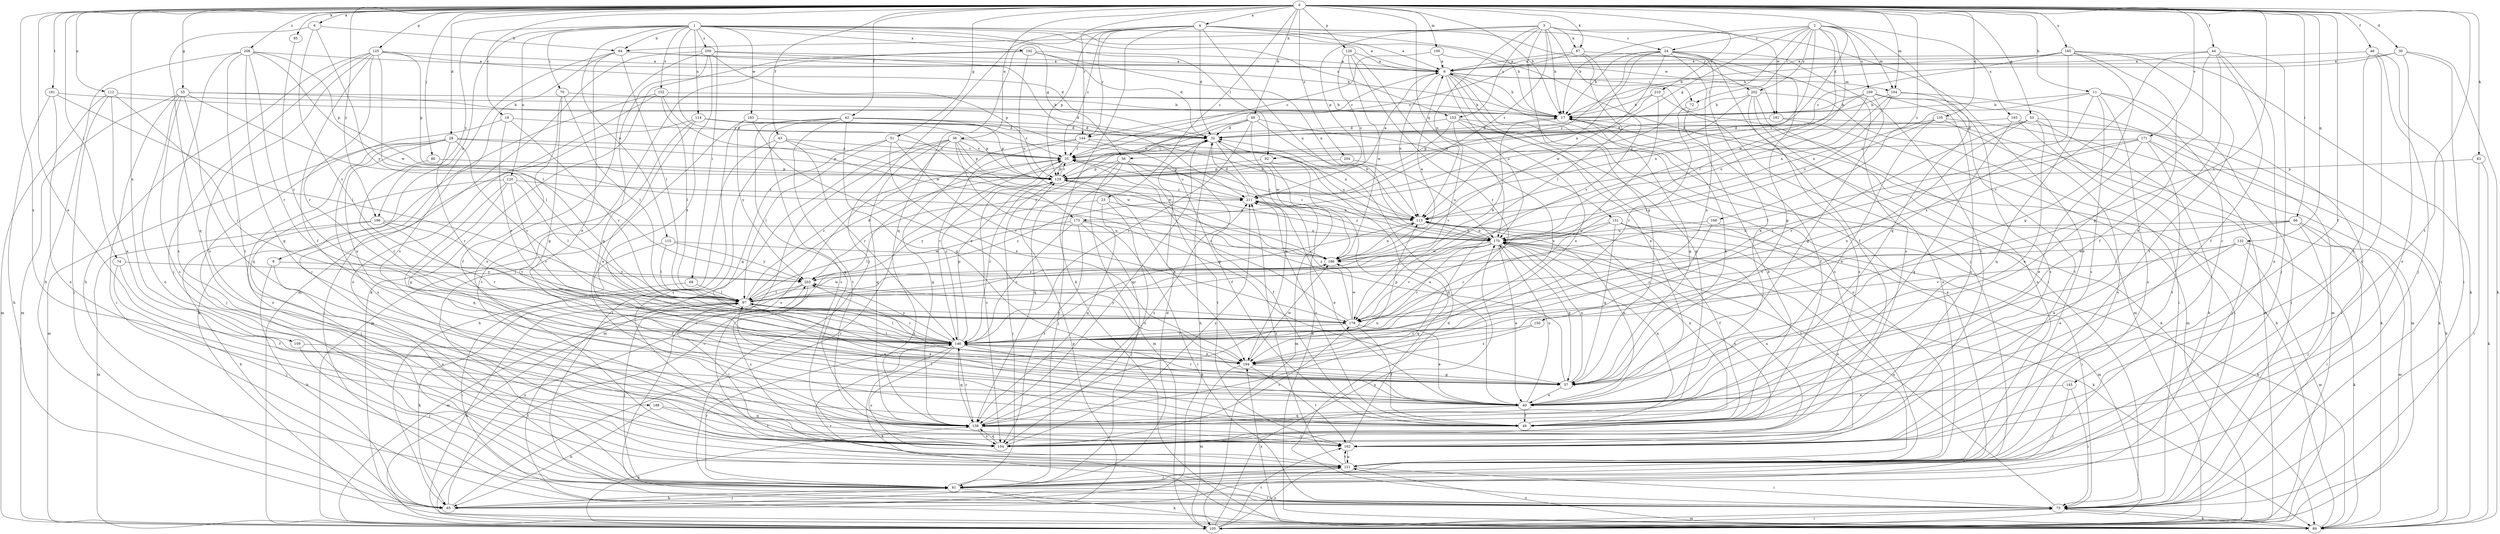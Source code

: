 strict digraph  {
0;
1;
2;
3;
4;
6;
8;
9;
11;
17;
19;
23;
24;
25;
28;
30;
32;
36;
40;
42;
43;
44;
46;
49;
51;
53;
55;
56;
57;
60;
64;
65;
66;
68;
70;
72;
73;
74;
80;
81;
83;
85;
87;
89;
92;
97;
100;
104;
105;
109;
112;
113;
114;
115;
120;
121;
125;
126;
129;
131;
132;
135;
138;
144;
145;
146;
150;
152;
153;
154;
161;
162;
165;
168;
169;
170;
171;
175;
178;
181;
183;
186;
188;
192;
193;
194;
196;
202;
203;
204;
208;
209;
210;
211;
0 -> 4  [label=a];
0 -> 6  [label=a];
0 -> 11  [label=b];
0 -> 17  [label=b];
0 -> 19  [label=c];
0 -> 23  [label=c];
0 -> 28  [label=d];
0 -> 30  [label=d];
0 -> 32  [label=d];
0 -> 36  [label=e];
0 -> 40  [label=e];
0 -> 42  [label=f];
0 -> 43  [label=f];
0 -> 44  [label=f];
0 -> 46  [label=f];
0 -> 49  [label=f];
0 -> 51  [label=g];
0 -> 53  [label=g];
0 -> 55  [label=g];
0 -> 60  [label=h];
0 -> 66  [label=i];
0 -> 74  [label=j];
0 -> 80  [label=j];
0 -> 83  [label=k];
0 -> 85  [label=k];
0 -> 87  [label=k];
0 -> 100  [label=m];
0 -> 104  [label=m];
0 -> 109  [label=n];
0 -> 112  [label=n];
0 -> 125  [label=p];
0 -> 126  [label=p];
0 -> 131  [label=q];
0 -> 132  [label=q];
0 -> 135  [label=q];
0 -> 144  [label=r];
0 -> 150  [label=s];
0 -> 161  [label=t];
0 -> 162  [label=t];
0 -> 165  [label=u];
0 -> 168  [label=u];
0 -> 171  [label=v];
0 -> 181  [label=w];
0 -> 188  [label=x];
0 -> 196  [label=y];
0 -> 204  [label=z];
0 -> 208  [label=z];
1 -> 8  [label=a];
1 -> 9  [label=a];
1 -> 56  [label=g];
1 -> 64  [label=h];
1 -> 68  [label=i];
1 -> 70  [label=i];
1 -> 92  [label=l];
1 -> 114  [label=o];
1 -> 115  [label=o];
1 -> 120  [label=o];
1 -> 152  [label=s];
1 -> 153  [label=s];
1 -> 175  [label=v];
1 -> 181  [label=w];
1 -> 183  [label=w];
1 -> 192  [label=x];
1 -> 196  [label=y];
1 -> 209  [label=z];
2 -> 17  [label=b];
2 -> 24  [label=c];
2 -> 56  [label=g];
2 -> 72  [label=i];
2 -> 92  [label=l];
2 -> 97  [label=l];
2 -> 104  [label=m];
2 -> 138  [label=q];
2 -> 169  [label=u];
2 -> 175  [label=v];
2 -> 186  [label=w];
2 -> 193  [label=x];
2 -> 202  [label=y];
3 -> 17  [label=b];
3 -> 57  [label=g];
3 -> 64  [label=h];
3 -> 81  [label=j];
3 -> 87  [label=k];
3 -> 113  [label=n];
3 -> 121  [label=o];
3 -> 129  [label=p];
3 -> 153  [label=s];
3 -> 210  [label=z];
3 -> 211  [label=z];
4 -> 9  [label=a];
4 -> 17  [label=b];
4 -> 24  [label=c];
4 -> 25  [label=c];
4 -> 32  [label=d];
4 -> 81  [label=j];
4 -> 89  [label=k];
4 -> 129  [label=p];
4 -> 138  [label=q];
4 -> 144  [label=r];
4 -> 170  [label=u];
4 -> 202  [label=y];
6 -> 64  [label=h];
6 -> 138  [label=q];
6 -> 178  [label=v];
6 -> 203  [label=y];
8 -> 65  [label=h];
8 -> 121  [label=o];
8 -> 203  [label=y];
9 -> 17  [label=b];
9 -> 40  [label=e];
9 -> 72  [label=i];
9 -> 104  [label=m];
9 -> 113  [label=n];
9 -> 121  [label=o];
9 -> 138  [label=q];
9 -> 144  [label=r];
9 -> 170  [label=u];
11 -> 17  [label=b];
11 -> 73  [label=i];
11 -> 113  [label=n];
11 -> 121  [label=o];
11 -> 138  [label=q];
11 -> 145  [label=r];
11 -> 154  [label=s];
17 -> 32  [label=d];
17 -> 57  [label=g];
19 -> 32  [label=d];
19 -> 81  [label=j];
19 -> 146  [label=r];
19 -> 178  [label=v];
23 -> 113  [label=n];
23 -> 138  [label=q];
23 -> 154  [label=s];
23 -> 203  [label=y];
24 -> 9  [label=a];
24 -> 17  [label=b];
24 -> 40  [label=e];
24 -> 49  [label=f];
24 -> 113  [label=n];
24 -> 154  [label=s];
24 -> 162  [label=t];
24 -> 186  [label=w];
24 -> 194  [label=x];
24 -> 211  [label=z];
25 -> 129  [label=p];
25 -> 154  [label=s];
28 -> 25  [label=c];
28 -> 105  [label=m];
28 -> 121  [label=o];
28 -> 129  [label=p];
28 -> 146  [label=r];
28 -> 154  [label=s];
28 -> 178  [label=v];
28 -> 194  [label=x];
30 -> 9  [label=a];
30 -> 17  [label=b];
30 -> 73  [label=i];
30 -> 89  [label=k];
30 -> 121  [label=o];
32 -> 25  [label=c];
32 -> 65  [label=h];
32 -> 89  [label=k];
32 -> 138  [label=q];
32 -> 194  [label=x];
36 -> 25  [label=c];
36 -> 57  [label=g];
36 -> 73  [label=i];
36 -> 105  [label=m];
36 -> 113  [label=n];
36 -> 121  [label=o];
36 -> 129  [label=p];
36 -> 138  [label=q];
36 -> 186  [label=w];
40 -> 49  [label=f];
40 -> 113  [label=n];
40 -> 138  [label=q];
40 -> 146  [label=r];
40 -> 170  [label=u];
42 -> 32  [label=d];
42 -> 57  [label=g];
42 -> 113  [label=n];
42 -> 129  [label=p];
42 -> 138  [label=q];
42 -> 154  [label=s];
42 -> 162  [label=t];
42 -> 203  [label=y];
43 -> 25  [label=c];
43 -> 65  [label=h];
43 -> 146  [label=r];
43 -> 154  [label=s];
43 -> 186  [label=w];
44 -> 9  [label=a];
44 -> 40  [label=e];
44 -> 49  [label=f];
44 -> 57  [label=g];
44 -> 81  [label=j];
44 -> 121  [label=o];
44 -> 178  [label=v];
46 -> 9  [label=a];
46 -> 73  [label=i];
46 -> 81  [label=j];
46 -> 121  [label=o];
46 -> 162  [label=t];
49 -> 17  [label=b];
49 -> 97  [label=l];
49 -> 113  [label=n];
49 -> 170  [label=u];
49 -> 211  [label=z];
51 -> 25  [label=c];
51 -> 57  [label=g];
51 -> 97  [label=l];
51 -> 178  [label=v];
51 -> 194  [label=x];
53 -> 32  [label=d];
53 -> 40  [label=e];
53 -> 65  [label=h];
53 -> 73  [label=i];
53 -> 146  [label=r];
53 -> 194  [label=x];
55 -> 17  [label=b];
55 -> 32  [label=d];
55 -> 73  [label=i];
55 -> 97  [label=l];
55 -> 105  [label=m];
55 -> 121  [label=o];
55 -> 138  [label=q];
55 -> 154  [label=s];
56 -> 49  [label=f];
56 -> 81  [label=j];
56 -> 105  [label=m];
56 -> 129  [label=p];
56 -> 138  [label=q];
56 -> 162  [label=t];
57 -> 17  [label=b];
57 -> 40  [label=e];
57 -> 129  [label=p];
57 -> 146  [label=r];
57 -> 170  [label=u];
57 -> 203  [label=y];
60 -> 32  [label=d];
60 -> 113  [label=n];
60 -> 129  [label=p];
60 -> 146  [label=r];
60 -> 186  [label=w];
60 -> 194  [label=x];
60 -> 203  [label=y];
64 -> 9  [label=a];
64 -> 17  [label=b];
64 -> 40  [label=e];
64 -> 81  [label=j];
64 -> 97  [label=l];
64 -> 154  [label=s];
65 -> 9  [label=a];
65 -> 25  [label=c];
65 -> 81  [label=j];
65 -> 129  [label=p];
65 -> 203  [label=y];
66 -> 40  [label=e];
66 -> 73  [label=i];
66 -> 81  [label=j];
66 -> 105  [label=m];
66 -> 170  [label=u];
66 -> 178  [label=v];
68 -> 73  [label=i];
68 -> 97  [label=l];
70 -> 17  [label=b];
70 -> 49  [label=f];
70 -> 57  [label=g];
70 -> 97  [label=l];
72 -> 49  [label=f];
72 -> 146  [label=r];
73 -> 32  [label=d];
73 -> 89  [label=k];
73 -> 105  [label=m];
73 -> 146  [label=r];
73 -> 170  [label=u];
74 -> 49  [label=f];
74 -> 81  [label=j];
74 -> 203  [label=y];
80 -> 129  [label=p];
80 -> 146  [label=r];
81 -> 32  [label=d];
81 -> 65  [label=h];
81 -> 73  [label=i];
81 -> 89  [label=k];
81 -> 146  [label=r];
83 -> 73  [label=i];
83 -> 89  [label=k];
83 -> 129  [label=p];
85 -> 146  [label=r];
87 -> 9  [label=a];
87 -> 25  [label=c];
87 -> 57  [label=g];
87 -> 97  [label=l];
87 -> 178  [label=v];
89 -> 17  [label=b];
89 -> 73  [label=i];
89 -> 97  [label=l];
89 -> 121  [label=o];
89 -> 194  [label=x];
92 -> 40  [label=e];
92 -> 105  [label=m];
92 -> 129  [label=p];
97 -> 17  [label=b];
97 -> 25  [label=c];
97 -> 32  [label=d];
97 -> 40  [label=e];
97 -> 65  [label=h];
97 -> 81  [label=j];
97 -> 89  [label=k];
97 -> 146  [label=r];
97 -> 178  [label=v];
97 -> 186  [label=w];
100 -> 9  [label=a];
100 -> 25  [label=c];
100 -> 73  [label=i];
104 -> 17  [label=b];
104 -> 105  [label=m];
104 -> 113  [label=n];
104 -> 154  [label=s];
104 -> 170  [label=u];
105 -> 25  [label=c];
105 -> 73  [label=i];
105 -> 121  [label=o];
105 -> 138  [label=q];
105 -> 162  [label=t];
105 -> 170  [label=u];
109 -> 81  [label=j];
109 -> 194  [label=x];
112 -> 17  [label=b];
112 -> 40  [label=e];
112 -> 81  [label=j];
112 -> 105  [label=m];
112 -> 146  [label=r];
113 -> 25  [label=c];
113 -> 146  [label=r];
113 -> 162  [label=t];
113 -> 170  [label=u];
114 -> 25  [label=c];
114 -> 32  [label=d];
114 -> 40  [label=e];
114 -> 73  [label=i];
114 -> 129  [label=p];
114 -> 162  [label=t];
115 -> 49  [label=f];
115 -> 97  [label=l];
115 -> 186  [label=w];
115 -> 203  [label=y];
120 -> 57  [label=g];
120 -> 81  [label=j];
120 -> 97  [label=l];
120 -> 138  [label=q];
120 -> 146  [label=r];
120 -> 211  [label=z];
121 -> 73  [label=i];
121 -> 81  [label=j];
121 -> 162  [label=t];
121 -> 170  [label=u];
121 -> 211  [label=z];
125 -> 9  [label=a];
125 -> 32  [label=d];
125 -> 49  [label=f];
125 -> 65  [label=h];
125 -> 81  [label=j];
125 -> 97  [label=l];
125 -> 129  [label=p];
125 -> 146  [label=r];
125 -> 154  [label=s];
126 -> 9  [label=a];
126 -> 146  [label=r];
126 -> 170  [label=u];
126 -> 186  [label=w];
126 -> 211  [label=z];
129 -> 9  [label=a];
129 -> 25  [label=c];
129 -> 81  [label=j];
129 -> 146  [label=r];
129 -> 194  [label=x];
129 -> 211  [label=z];
131 -> 49  [label=f];
131 -> 57  [label=g];
131 -> 73  [label=i];
131 -> 105  [label=m];
131 -> 146  [label=r];
131 -> 170  [label=u];
132 -> 40  [label=e];
132 -> 89  [label=k];
132 -> 105  [label=m];
132 -> 178  [label=v];
132 -> 186  [label=w];
135 -> 32  [label=d];
135 -> 40  [label=e];
135 -> 97  [label=l];
135 -> 105  [label=m];
135 -> 121  [label=o];
138 -> 113  [label=n];
138 -> 146  [label=r];
138 -> 154  [label=s];
138 -> 162  [label=t];
138 -> 211  [label=z];
144 -> 25  [label=c];
144 -> 49  [label=f];
144 -> 138  [label=q];
144 -> 146  [label=r];
144 -> 170  [label=u];
145 -> 40  [label=e];
145 -> 73  [label=i];
145 -> 81  [label=j];
146 -> 25  [label=c];
146 -> 40  [label=e];
146 -> 89  [label=k];
146 -> 97  [label=l];
146 -> 121  [label=o];
146 -> 129  [label=p];
146 -> 138  [label=q];
146 -> 194  [label=x];
146 -> 203  [label=y];
150 -> 146  [label=r];
150 -> 194  [label=x];
152 -> 17  [label=b];
152 -> 89  [label=k];
152 -> 97  [label=l];
152 -> 121  [label=o];
152 -> 186  [label=w];
153 -> 32  [label=d];
153 -> 89  [label=k];
153 -> 121  [label=o];
153 -> 129  [label=p];
153 -> 178  [label=v];
153 -> 194  [label=x];
154 -> 97  [label=l];
154 -> 138  [label=q];
154 -> 170  [label=u];
154 -> 178  [label=v];
154 -> 211  [label=z];
161 -> 17  [label=b];
161 -> 65  [label=h];
161 -> 97  [label=l];
161 -> 121  [label=o];
162 -> 32  [label=d];
162 -> 121  [label=o];
165 -> 9  [label=a];
165 -> 17  [label=b];
165 -> 25  [label=c];
165 -> 49  [label=f];
165 -> 57  [label=g];
165 -> 89  [label=k];
165 -> 162  [label=t];
165 -> 194  [label=x];
168 -> 89  [label=k];
168 -> 146  [label=r];
168 -> 170  [label=u];
169 -> 17  [label=b];
169 -> 57  [label=g];
169 -> 105  [label=m];
169 -> 113  [label=n];
169 -> 154  [label=s];
169 -> 162  [label=t];
169 -> 170  [label=u];
170 -> 25  [label=c];
170 -> 40  [label=e];
170 -> 57  [label=g];
170 -> 89  [label=k];
170 -> 113  [label=n];
170 -> 138  [label=q];
170 -> 146  [label=r];
170 -> 154  [label=s];
170 -> 178  [label=v];
170 -> 186  [label=w];
170 -> 211  [label=z];
171 -> 25  [label=c];
171 -> 40  [label=e];
171 -> 81  [label=j];
171 -> 89  [label=k];
171 -> 97  [label=l];
171 -> 162  [label=t];
171 -> 178  [label=v];
175 -> 73  [label=i];
175 -> 81  [label=j];
175 -> 97  [label=l];
175 -> 146  [label=r];
175 -> 154  [label=s];
175 -> 170  [label=u];
178 -> 25  [label=c];
178 -> 40  [label=e];
178 -> 49  [label=f];
178 -> 146  [label=r];
178 -> 186  [label=w];
178 -> 203  [label=y];
178 -> 211  [label=z];
181 -> 32  [label=d];
181 -> 89  [label=k];
181 -> 105  [label=m];
183 -> 32  [label=d];
183 -> 73  [label=i];
183 -> 105  [label=m];
183 -> 194  [label=x];
186 -> 9  [label=a];
186 -> 113  [label=n];
186 -> 203  [label=y];
188 -> 65  [label=h];
188 -> 138  [label=q];
188 -> 162  [label=t];
192 -> 9  [label=a];
192 -> 32  [label=d];
192 -> 81  [label=j];
192 -> 89  [label=k];
192 -> 113  [label=n];
192 -> 170  [label=u];
193 -> 32  [label=d];
193 -> 73  [label=i];
193 -> 89  [label=k];
193 -> 138  [label=q];
194 -> 57  [label=g];
194 -> 97  [label=l];
194 -> 105  [label=m];
194 -> 162  [label=t];
194 -> 186  [label=w];
196 -> 65  [label=h];
196 -> 105  [label=m];
196 -> 146  [label=r];
196 -> 170  [label=u];
196 -> 178  [label=v];
202 -> 17  [label=b];
202 -> 73  [label=i];
202 -> 105  [label=m];
202 -> 121  [label=o];
202 -> 154  [label=s];
202 -> 211  [label=z];
203 -> 97  [label=l];
203 -> 105  [label=m];
203 -> 154  [label=s];
203 -> 211  [label=z];
204 -> 129  [label=p];
204 -> 170  [label=u];
208 -> 9  [label=a];
208 -> 65  [label=h];
208 -> 129  [label=p];
208 -> 138  [label=q];
208 -> 146  [label=r];
208 -> 154  [label=s];
208 -> 162  [label=t];
208 -> 186  [label=w];
209 -> 9  [label=a];
209 -> 105  [label=m];
209 -> 121  [label=o];
209 -> 129  [label=p];
209 -> 138  [label=q];
209 -> 194  [label=x];
209 -> 211  [label=z];
210 -> 17  [label=b];
210 -> 25  [label=c];
210 -> 121  [label=o];
210 -> 178  [label=v];
211 -> 25  [label=c];
211 -> 32  [label=d];
211 -> 40  [label=e];
211 -> 113  [label=n];
}
